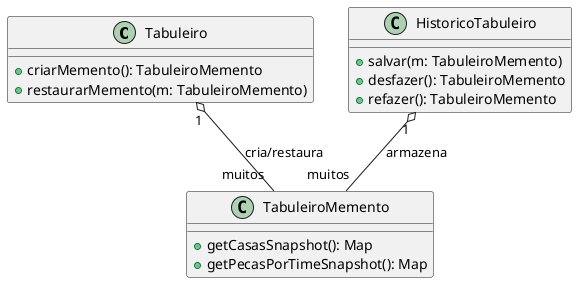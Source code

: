 @startuml
class Tabuleiro {
    +criarMemento(): TabuleiroMemento
    +restaurarMemento(m: TabuleiroMemento)
}

class TabuleiroMemento {
    +getCasasSnapshot(): Map
    +getPecasPorTimeSnapshot(): Map
}

class HistoricoTabuleiro {
    +salvar(m: TabuleiroMemento)
    +desfazer(): TabuleiroMemento
    +refazer(): TabuleiroMemento
}

Tabuleiro "1" o-- "muitos" TabuleiroMemento : cria/restaura
HistoricoTabuleiro "1" o-- "muitos" TabuleiroMemento : armazena

@enduml
